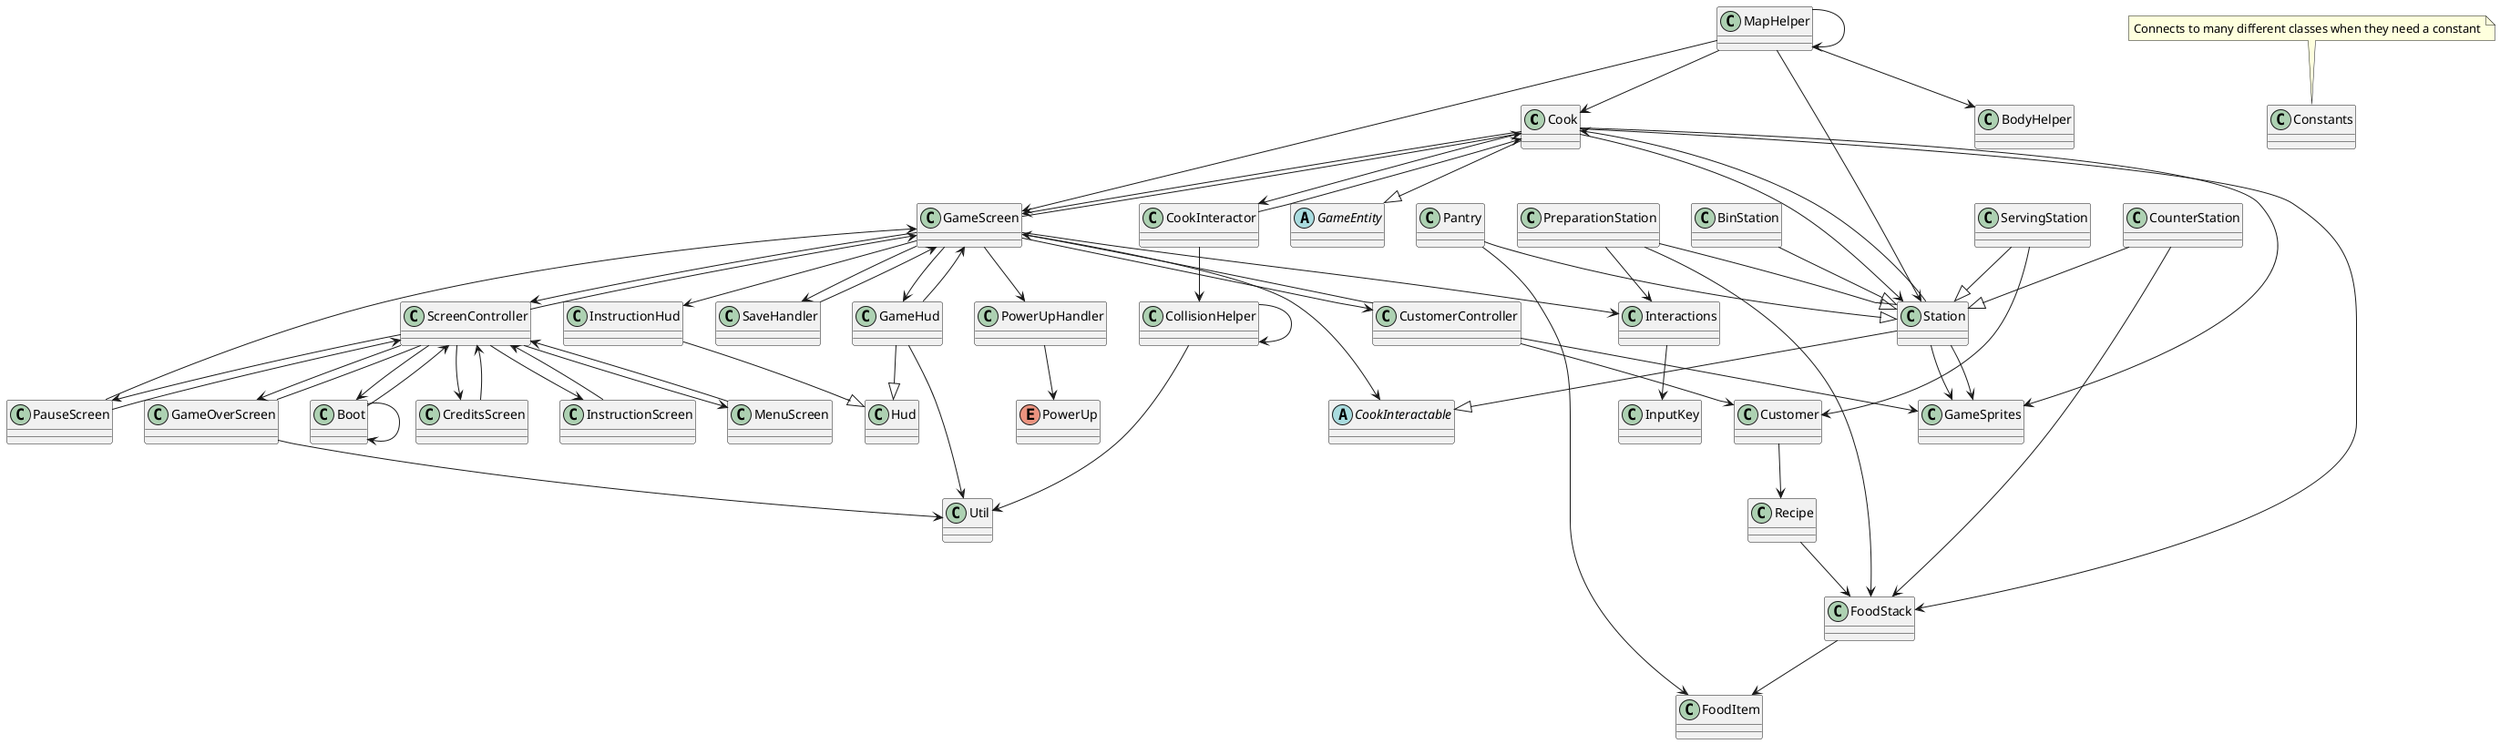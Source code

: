@startuml
'https://plantuml.com/class-diagram


class Cook
class CookInteractor
abstract class GameEntity

class Customer
class CustomerController

class FoodItem
class FoodStack
class Recipe

class Boot
class CreditsScreen
class GameOverScreen
class GameOverScreen
class GameSprites
class InstructionScreen
class MenuScreen
class PauseScreen
class ScreenController

class BodyHelper
class CollisionHelper
class Constants
note "Connects to many different classes when they need a constant" as n2
n2 --> Constants
class GameHud
class Hud
class InstructionHud
class MapHelper
class SaveHandler
class Util

class InputKey
class Interactions

enum PowerUp
class PowerUpHandler

class BinStation
abstract class CookInteractable
class CounterStation
class Pantry
class PreparationStation
class ServingStation
class Station


Station --|> CookInteractable
Pantry --|> Station
BinStation --|> Station
CounterStation --|> Station
ServingStation --|> Station
PreparationStation --|> Station

CustomerController --> Customer
Recipe --> FoodStack
Cook --> CookInteractor
Cook --|> GameEntity
CookInteractor --> Cook
Cook --> GameScreen

Boot --> ScreenController
Boot --> Boot
ScreenController --> Boot

ScreenController --> PauseScreen
PauseScreen --> ScreenController

ScreenController --> GameScreen
GameScreen --> ScreenController

ScreenController --> GameOverScreen
GameOverScreen -- ScreenController

ScreenController --> CreditsScreen
CreditsScreen --> ScreenController

ScreenController --> InstructionScreen
InstructionScreen --> ScreenController

PauseScreen --> GameScreen

ScreenController --> MenuScreen
MenuScreen --> ScreenController

MapHelper --> MapHelper
InstructionHud --|> Hud
GameHud --|> Hud
CollisionHelper --> CollisionHelper

Interactions --> InputKey
PowerUpHandler --> PowerUp

GameScreen --> PowerUpHandler
GameScreen --> CustomerController
GameScreen --> SaveHandler
GameScreen --> CookInteractable
SaveHandler --> GameScreen
CustomerController --> GameScreen

GameScreen --> Cook

MapHelper --> GameScreen

GameScreen --> GameHud
GameHud --> GameScreen
MapHelper --> Station
MapHelper --> Cook

Customer --> Recipe
ServingStation --> Customer
FoodStack --> FoodItem
GameScreen --> Interactions

CounterStation --> FoodStack
Pantry --> FoodItem


GameOverScreen --> Util
GameHud --> Util

Cook --> GameSprites
Station --> GameSprites
CustomerController --> GameSprites

Cook --> Station
Cook --> FoodStack

MapHelper --> BodyHelper

CookInteractor --> CollisionHelper

PreparationStation --> FoodStack
Station --> Cook

GameScreen --> InstructionHud

Station --> GameSprites

PreparationStation --> Interactions

CollisionHelper --> Util


@enduml